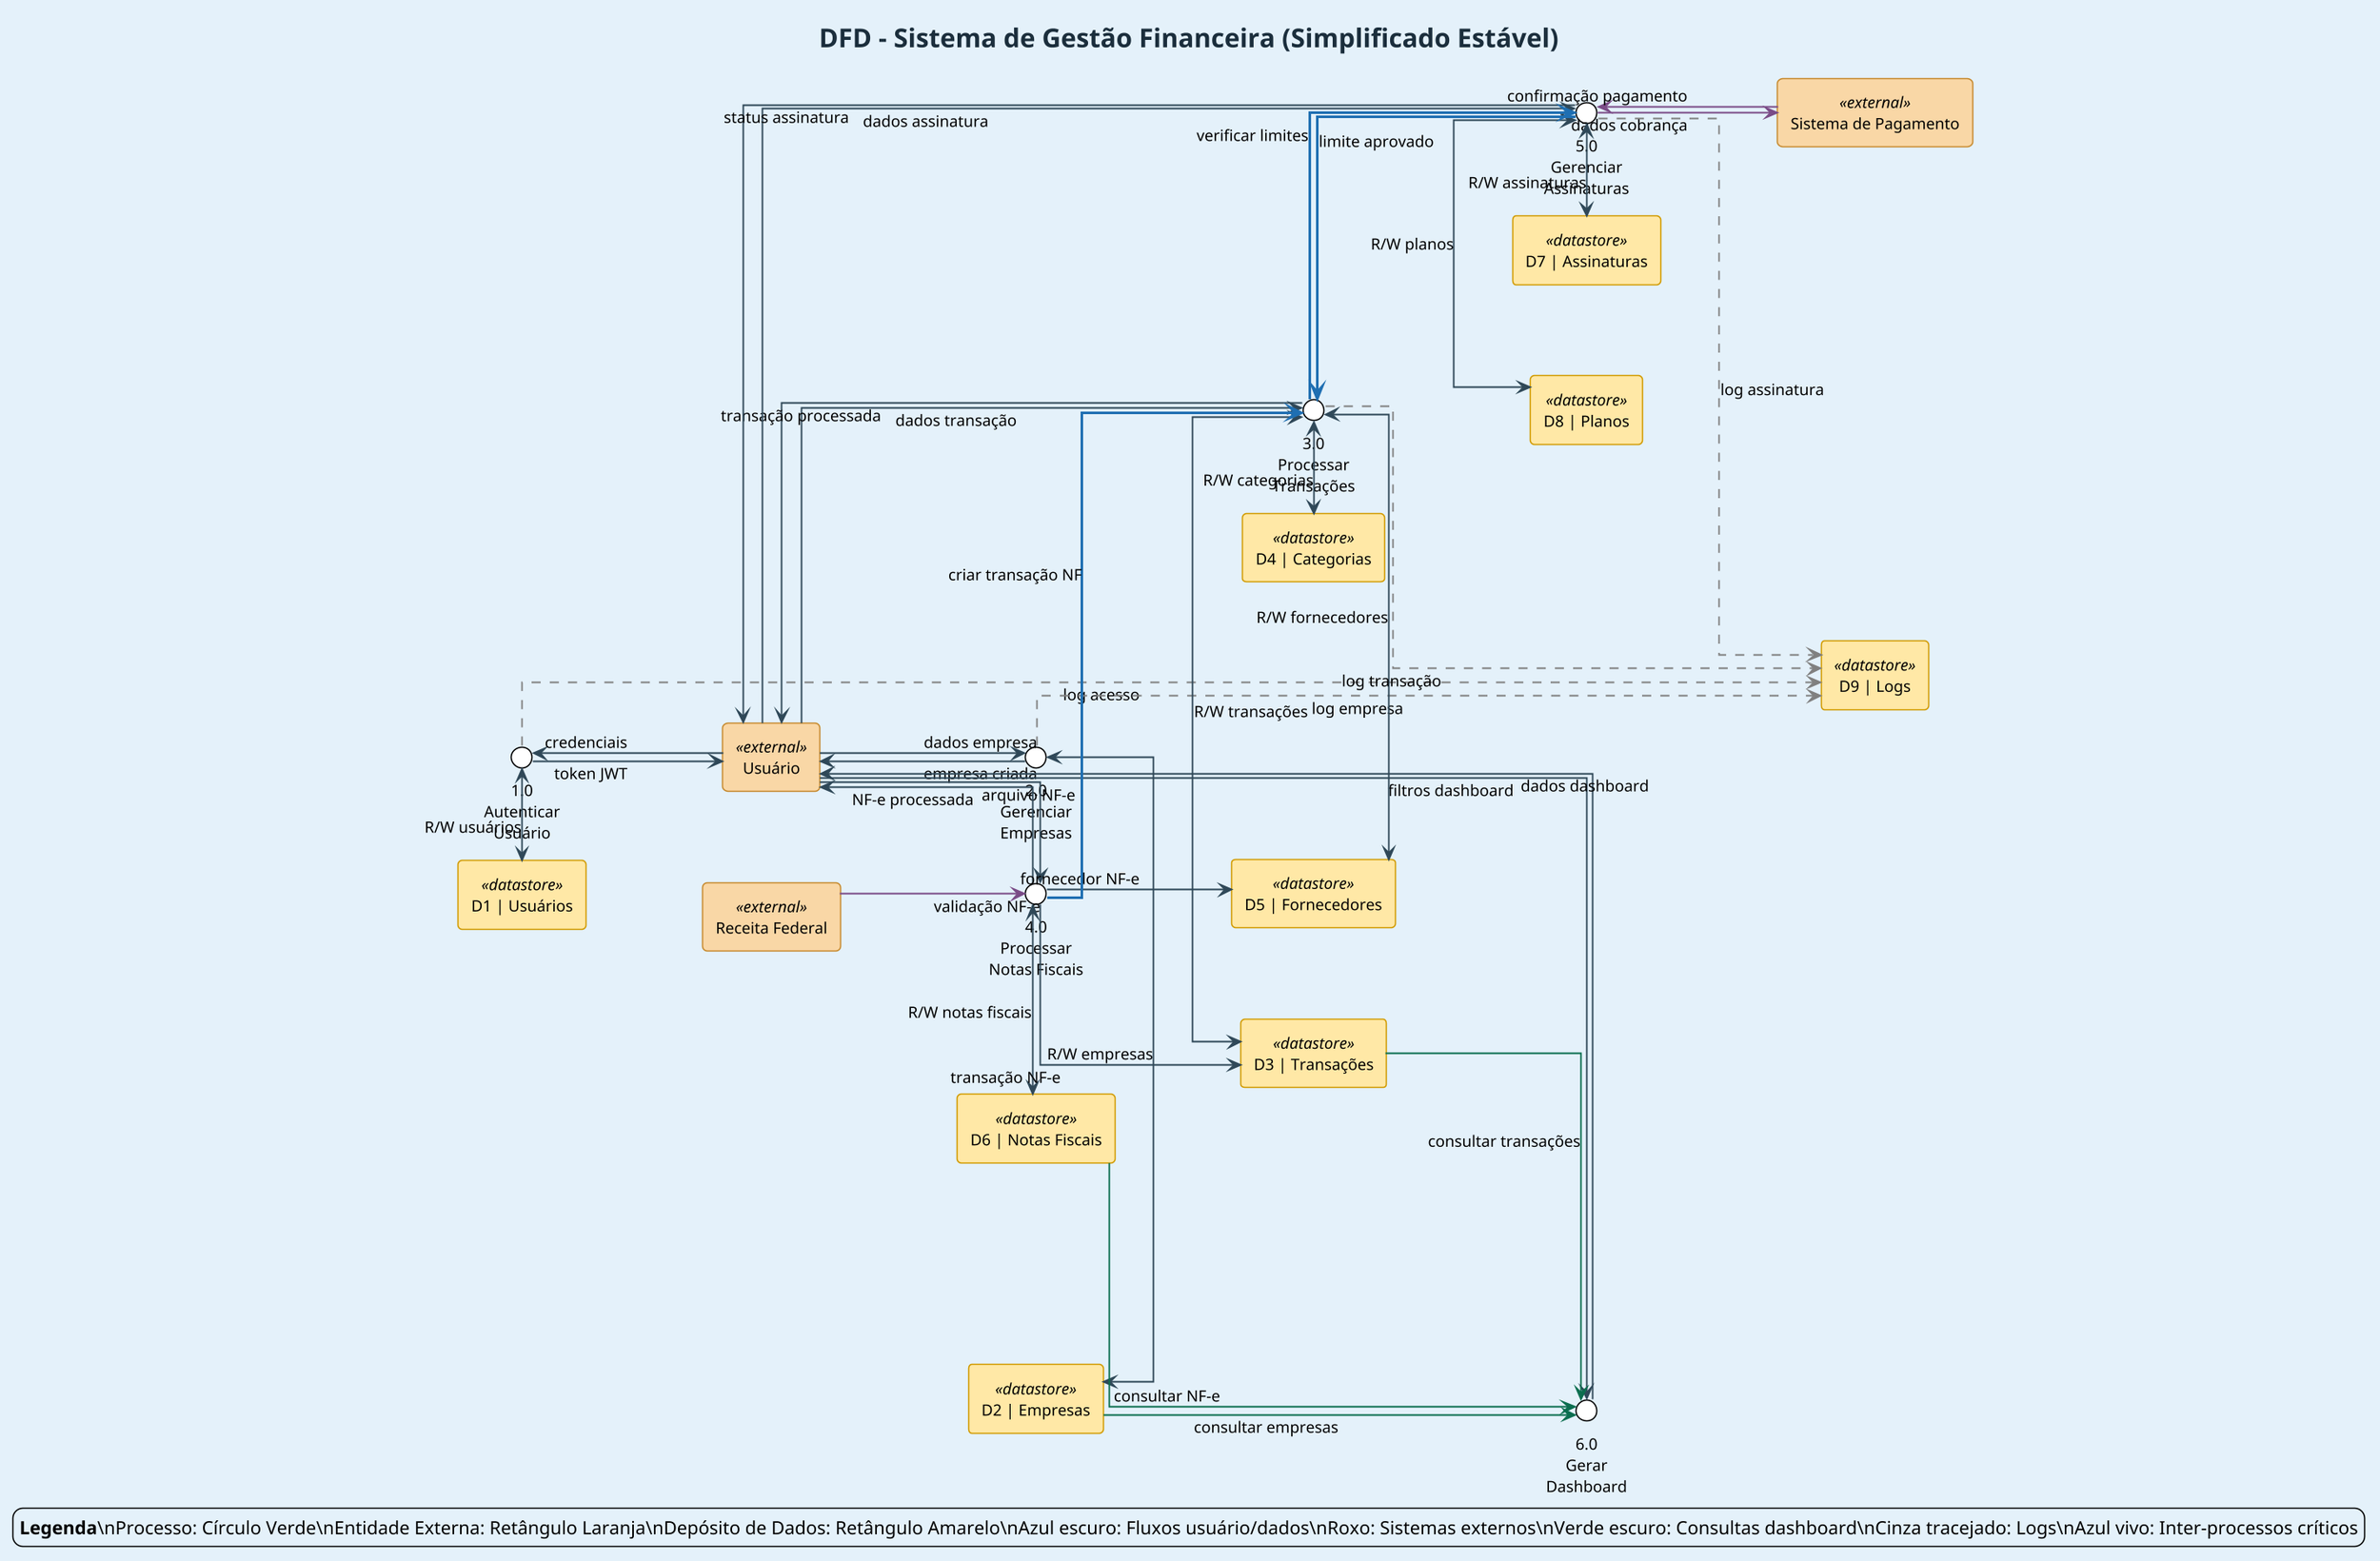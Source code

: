 @startuml
!theme plain
title DFD - Sistema de Gestão Financeira (Simplificado Estável)

' =====================
' Estilo / Aparência
' =====================
skinparam backgroundColor #E4F1FA
skinparam linetype ortho
skinparam defaultTextAlignment center
skinparam shadowing false
skinparam dpi 150
skinparam ArrowColor #2F4858
skinparam ArrowThickness 1.2
skinparam defaultFontName "Arial"
skinparam defaultFontSize 12
skinparam wrapWidth 160
skinparam maxMessageSize 160
skinparam nodesep 70
skinparam ranksep 90

' Estilos por tipo (estereótipos)
skinparam rectangle<<external>> {
	BackgroundColor #F9D7A6
	BorderColor #C6892D
	RoundCorner 8
}
skinparam rectangle<<datastore>> {
	BackgroundColor #FFE8A6
	BorderColor #D19A00
	RoundCorner 6
}
skinparam circle {
	BackgroundColor #B8D9A8
	BorderColor #4F6F3E
}
skinparam titleFontSize 20
skinparam titleFontColor #1B2E3C

left to right direction

' (Removidos links ocultos antes da definição dos nós para evitar criação implícita e erro "already defined")

' =====================
' Entidades Externas
' =====================
rectangle "Usuário" as User <<external>>
rectangle "Sistema de Pagamento" as PaymentGateway <<external>>
rectangle "Receita Federal" as ReceitaFederal <<external>>

' =====================
' Processos
' =====================
circle "1.0\nAutenticar\nUsuário" as P1
circle "2.0\nGerenciar\nEmpresas" as P2
circle "3.0\nProcessar\nTransações" as P3
circle "4.0\nProcessar\nNotas Fiscais" as P4
circle "5.0\nGerenciar\nAssinaturas" as P5
circle "6.0\nGerar\nDashboard" as P6

' =====================
' Depósitos de Dados
' =====================
rectangle "D1 | Usuários" as D1 <<datastore>>
rectangle "D2 | Empresas" as D2 <<datastore>>
rectangle "D3 | Transações" as D3 <<datastore>>
rectangle "D4 | Categorias" as D4 <<datastore>>
rectangle "D5 | Fornecedores" as D5 <<datastore>>
rectangle "D6 | Notas Fiscais" as D6 <<datastore>>
rectangle "D7 | Assinaturas" as D7 <<datastore>>
rectangle "D8 | Planos" as D8 <<datastore>>
rectangle "D9 | Logs" as D9 <<datastore>>

' =====================
' Fluxos do Usuário
' =====================
User -[#2F4858]-> P1 : credenciais
P1 -[#2F4858]-> User : token JWT
User -[#2F4858]-> P2 : dados empresa
P2 -[#2F4858]-> User : empresa criada
User -[#2F4858]-> P3 : dados transação
P3 -[#2F4858]-> User : transação processada
User -[#2F4858]-> P4 : arquivo NF-e
P4 -[#2F4858]-> User : NF-e processada
User -[#2F4858]-> P5 : dados assinatura
P5 -[#2F4858]-> User : status assinatura
User -[#2F4858]-> P6 : filtros dashboard
P6 -[#2F4858]-> User : dados dashboard

' =====================
' Gateways Externos
' =====================
PaymentGateway -[#7A4B87]-> P5 : confirmação pagamento
P5 -[#7A4B87]-> PaymentGateway : dados cobrança
ReceitaFederal -[#7A4B87]-> P4 : validação NF-e

' =====================
' Processo <-> Dados
' =====================
P1 <-> D1 : R/W usuários
P1 -[#grey,dashed]-> D9 : log acesso
P2 <-> D2 : R/W empresas
P2 -[#grey,dashed]-> D9 : log empresa
P3 <-> D3 : R/W transações
P3 <-> D4 : R/W categorias
P3 <-> D5 : R/W fornecedores
P3 -[#grey,dashed]-> D9 : log transação
P4 <-> D6 : R/W notas fiscais
P4 -[#2F4858]-> D3 : transação NF-e
P4 -[#2F4858]-> D5 : fornecedor NF-e
P5 <-> D7 : R/W assinaturas
P5 <-> D8 : R/W planos
P5 -[#grey,dashed]-> D9 : log assinatura
D3 -[#0B6E4F]-> P6 : consultar transações
D6 -[#0B6E4F]-> P6 : consultar NF-e
D2 -[#0B6E4F]-> P6 : consultar empresas

' =====================
' Inter‑Processos
' =====================
P3 -[#1F6FB2,bold]-> P5 : verificar limites
P5 -[#1F6FB2,bold]-> P3 : limite aprovado
P4 -[#1F6FB2,bold]-> P3 : criar transação NF

legend right
<b>Legenda</b>\nProcesso: Círculo Verde\nEntidade Externa: Retângulo Laranja\nDepósito de Dados: Retângulo Amarelo\nAzul escuro: Fluxos usuário/dados\nRoxo: Sistemas externos\nVerde escuro: Consultas dashboard\nCinza tracejado: Logs\nAzul vivo: Inter‑processos críticos
endlegend

@enduml